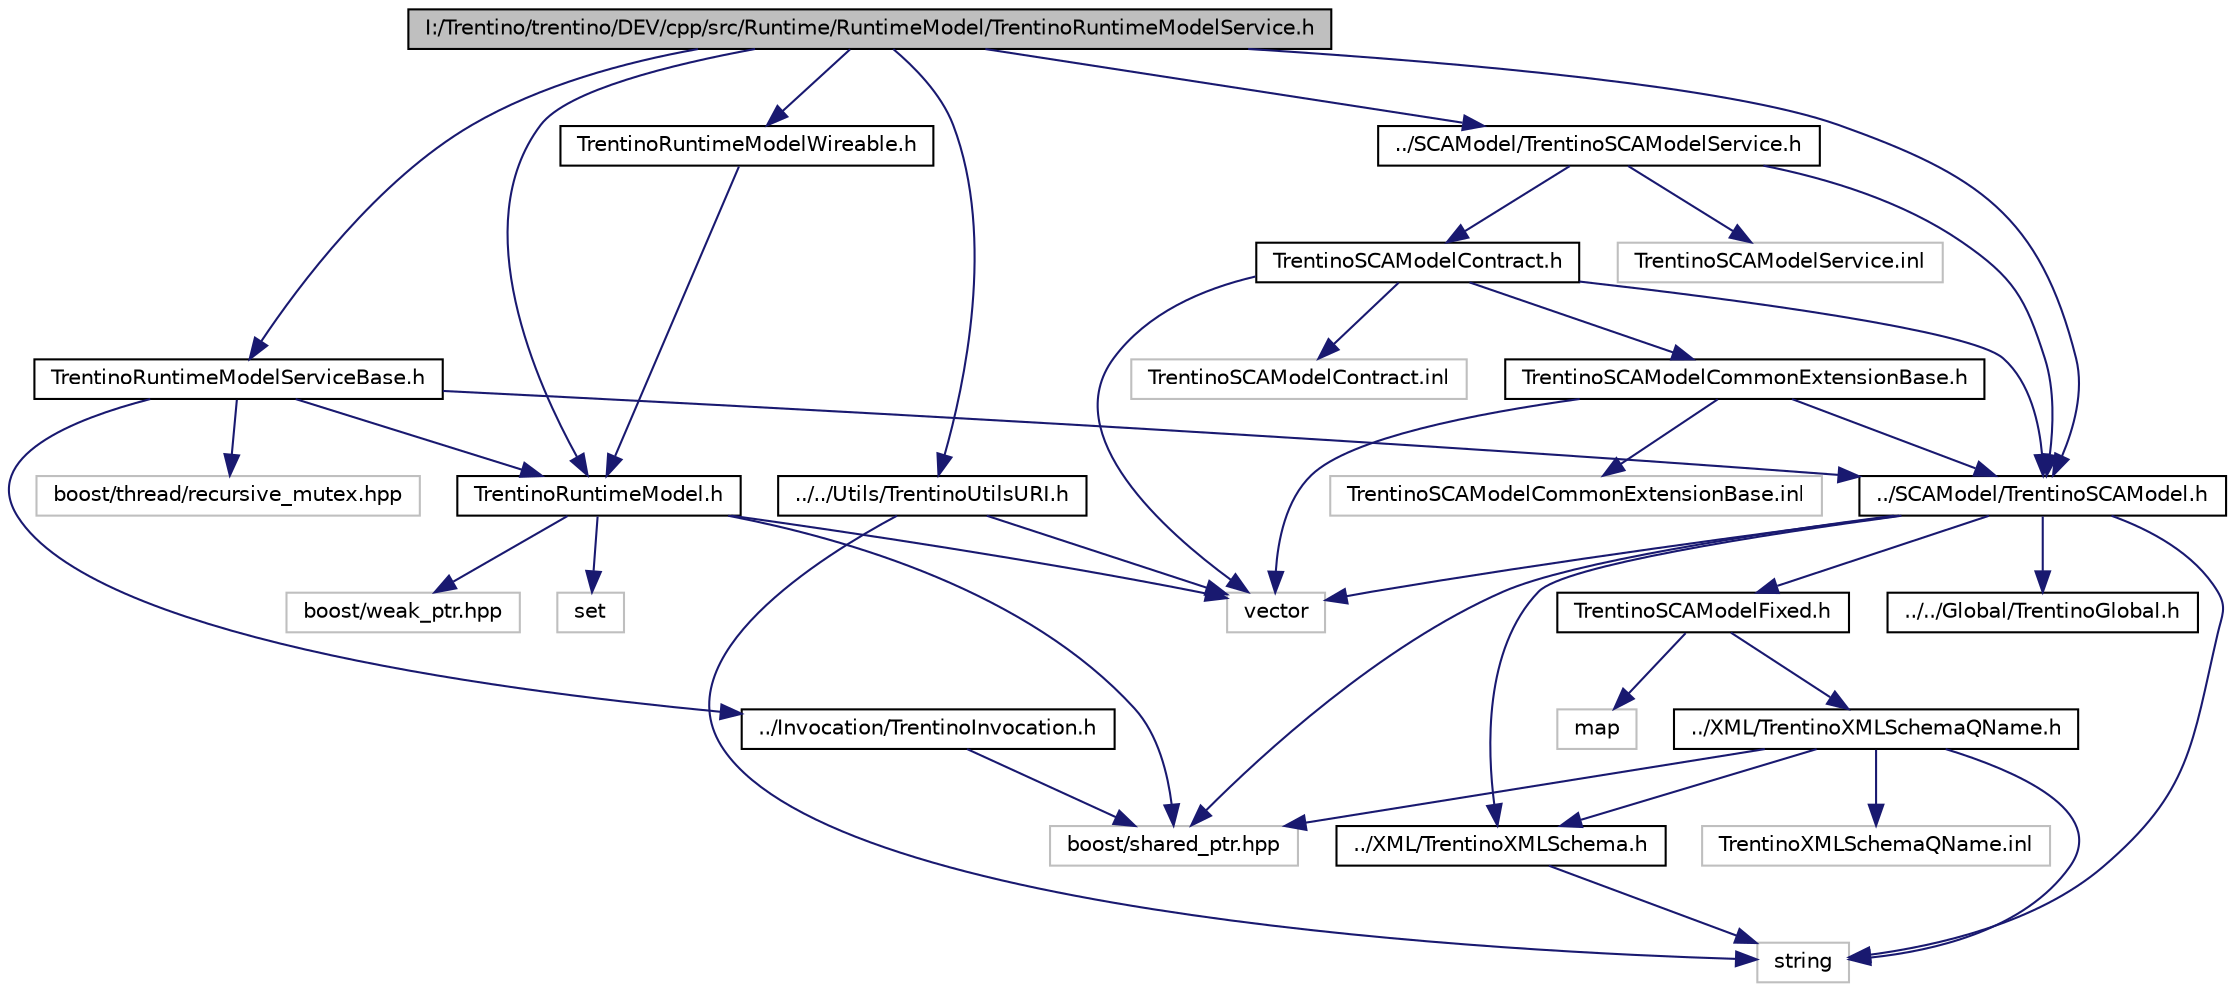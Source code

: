 digraph G
{
  edge [fontname="Helvetica",fontsize="10",labelfontname="Helvetica",labelfontsize="10"];
  node [fontname="Helvetica",fontsize="10",shape=record];
  Node1 [label="I:/Trentino/trentino/DEV/cpp/src/Runtime/RuntimeModel/TrentinoRuntimeModelService.h",height=0.2,width=0.4,color="black", fillcolor="grey75", style="filled" fontcolor="black"];
  Node1 -> Node2 [color="midnightblue",fontsize="10",style="solid",fontname="Helvetica"];
  Node2 [label="TrentinoRuntimeModelServiceBase.h",height=0.2,width=0.4,color="black", fillcolor="white", style="filled",URL="$_trentino_runtime_model_service_base_8h.html"];
  Node2 -> Node3 [color="midnightblue",fontsize="10",style="solid",fontname="Helvetica"];
  Node3 [label="boost/thread/recursive_mutex.hpp",height=0.2,width=0.4,color="grey75", fillcolor="white", style="filled"];
  Node2 -> Node4 [color="midnightblue",fontsize="10",style="solid",fontname="Helvetica"];
  Node4 [label="TrentinoRuntimeModel.h",height=0.2,width=0.4,color="black", fillcolor="white", style="filled",URL="$_trentino_runtime_model_8h.html"];
  Node4 -> Node5 [color="midnightblue",fontsize="10",style="solid",fontname="Helvetica"];
  Node5 [label="vector",height=0.2,width=0.4,color="grey75", fillcolor="white", style="filled"];
  Node4 -> Node6 [color="midnightblue",fontsize="10",style="solid",fontname="Helvetica"];
  Node6 [label="set",height=0.2,width=0.4,color="grey75", fillcolor="white", style="filled"];
  Node4 -> Node7 [color="midnightblue",fontsize="10",style="solid",fontname="Helvetica"];
  Node7 [label="boost/shared_ptr.hpp",height=0.2,width=0.4,color="grey75", fillcolor="white", style="filled"];
  Node4 -> Node8 [color="midnightblue",fontsize="10",style="solid",fontname="Helvetica"];
  Node8 [label="boost/weak_ptr.hpp",height=0.2,width=0.4,color="grey75", fillcolor="white", style="filled"];
  Node2 -> Node9 [color="midnightblue",fontsize="10",style="solid",fontname="Helvetica"];
  Node9 [label="../SCAModel/TrentinoSCAModel.h",height=0.2,width=0.4,color="black", fillcolor="white", style="filled",URL="$_trentino_s_c_a_model_8h.html"];
  Node9 -> Node5 [color="midnightblue",fontsize="10",style="solid",fontname="Helvetica"];
  Node9 -> Node10 [color="midnightblue",fontsize="10",style="solid",fontname="Helvetica"];
  Node10 [label="string",height=0.2,width=0.4,color="grey75", fillcolor="white", style="filled"];
  Node9 -> Node7 [color="midnightblue",fontsize="10",style="solid",fontname="Helvetica"];
  Node9 -> Node11 [color="midnightblue",fontsize="10",style="solid",fontname="Helvetica"];
  Node11 [label="../../Global/TrentinoGlobal.h",height=0.2,width=0.4,color="black", fillcolor="white", style="filled",URL="$_trentino_global_8h.html"];
  Node9 -> Node12 [color="midnightblue",fontsize="10",style="solid",fontname="Helvetica"];
  Node12 [label="../XML/TrentinoXMLSchema.h",height=0.2,width=0.4,color="black", fillcolor="white", style="filled",URL="$_trentino_x_m_l_schema_8h.html"];
  Node12 -> Node10 [color="midnightblue",fontsize="10",style="solid",fontname="Helvetica"];
  Node9 -> Node13 [color="midnightblue",fontsize="10",style="solid",fontname="Helvetica"];
  Node13 [label="TrentinoSCAModelFixed.h",height=0.2,width=0.4,color="black", fillcolor="white", style="filled",URL="$_trentino_s_c_a_model_fixed_8h.html"];
  Node13 -> Node14 [color="midnightblue",fontsize="10",style="solid",fontname="Helvetica"];
  Node14 [label="map",height=0.2,width=0.4,color="grey75", fillcolor="white", style="filled"];
  Node13 -> Node15 [color="midnightblue",fontsize="10",style="solid",fontname="Helvetica"];
  Node15 [label="../XML/TrentinoXMLSchemaQName.h",height=0.2,width=0.4,color="black", fillcolor="white", style="filled",URL="$_trentino_x_m_l_schema_q_name_8h.html"];
  Node15 -> Node10 [color="midnightblue",fontsize="10",style="solid",fontname="Helvetica"];
  Node15 -> Node7 [color="midnightblue",fontsize="10",style="solid",fontname="Helvetica"];
  Node15 -> Node12 [color="midnightblue",fontsize="10",style="solid",fontname="Helvetica"];
  Node15 -> Node16 [color="midnightblue",fontsize="10",style="solid",fontname="Helvetica"];
  Node16 [label="TrentinoXMLSchemaQName.inl",height=0.2,width=0.4,color="grey75", fillcolor="white", style="filled"];
  Node2 -> Node17 [color="midnightblue",fontsize="10",style="solid",fontname="Helvetica"];
  Node17 [label="../Invocation/TrentinoInvocation.h",height=0.2,width=0.4,color="black", fillcolor="white", style="filled",URL="$_trentino_invocation_8h.html"];
  Node17 -> Node7 [color="midnightblue",fontsize="10",style="solid",fontname="Helvetica"];
  Node1 -> Node4 [color="midnightblue",fontsize="10",style="solid",fontname="Helvetica"];
  Node1 -> Node9 [color="midnightblue",fontsize="10",style="solid",fontname="Helvetica"];
  Node1 -> Node18 [color="midnightblue",fontsize="10",style="solid",fontname="Helvetica"];
  Node18 [label="../../Utils/TrentinoUtilsURI.h",height=0.2,width=0.4,color="black", fillcolor="white", style="filled",URL="$_trentino_utils_u_r_i_8h.html"];
  Node18 -> Node5 [color="midnightblue",fontsize="10",style="solid",fontname="Helvetica"];
  Node18 -> Node10 [color="midnightblue",fontsize="10",style="solid",fontname="Helvetica"];
  Node1 -> Node19 [color="midnightblue",fontsize="10",style="solid",fontname="Helvetica"];
  Node19 [label="../SCAModel/TrentinoSCAModelService.h",height=0.2,width=0.4,color="black", fillcolor="white", style="filled",URL="$_trentino_s_c_a_model_service_8h.html"];
  Node19 -> Node20 [color="midnightblue",fontsize="10",style="solid",fontname="Helvetica"];
  Node20 [label="TrentinoSCAModelContract.h",height=0.2,width=0.4,color="black", fillcolor="white", style="filled",URL="$_trentino_s_c_a_model_contract_8h.html"];
  Node20 -> Node21 [color="midnightblue",fontsize="10",style="solid",fontname="Helvetica"];
  Node21 [label="TrentinoSCAModelCommonExtensionBase.h",height=0.2,width=0.4,color="black", fillcolor="white", style="filled",URL="$_trentino_s_c_a_model_common_extension_base_8h.html"];
  Node21 -> Node5 [color="midnightblue",fontsize="10",style="solid",fontname="Helvetica"];
  Node21 -> Node9 [color="midnightblue",fontsize="10",style="solid",fontname="Helvetica"];
  Node21 -> Node22 [color="midnightblue",fontsize="10",style="solid",fontname="Helvetica"];
  Node22 [label="TrentinoSCAModelCommonExtensionBase.inl",height=0.2,width=0.4,color="grey75", fillcolor="white", style="filled"];
  Node20 -> Node5 [color="midnightblue",fontsize="10",style="solid",fontname="Helvetica"];
  Node20 -> Node9 [color="midnightblue",fontsize="10",style="solid",fontname="Helvetica"];
  Node20 -> Node23 [color="midnightblue",fontsize="10",style="solid",fontname="Helvetica"];
  Node23 [label="TrentinoSCAModelContract.inl",height=0.2,width=0.4,color="grey75", fillcolor="white", style="filled"];
  Node19 -> Node9 [color="midnightblue",fontsize="10",style="solid",fontname="Helvetica"];
  Node19 -> Node24 [color="midnightblue",fontsize="10",style="solid",fontname="Helvetica"];
  Node24 [label="TrentinoSCAModelService.inl",height=0.2,width=0.4,color="grey75", fillcolor="white", style="filled"];
  Node1 -> Node25 [color="midnightblue",fontsize="10",style="solid",fontname="Helvetica"];
  Node25 [label="TrentinoRuntimeModelWireable.h",height=0.2,width=0.4,color="black", fillcolor="white", style="filled",URL="$_trentino_runtime_model_wireable_8h.html"];
  Node25 -> Node4 [color="midnightblue",fontsize="10",style="solid",fontname="Helvetica"];
}
